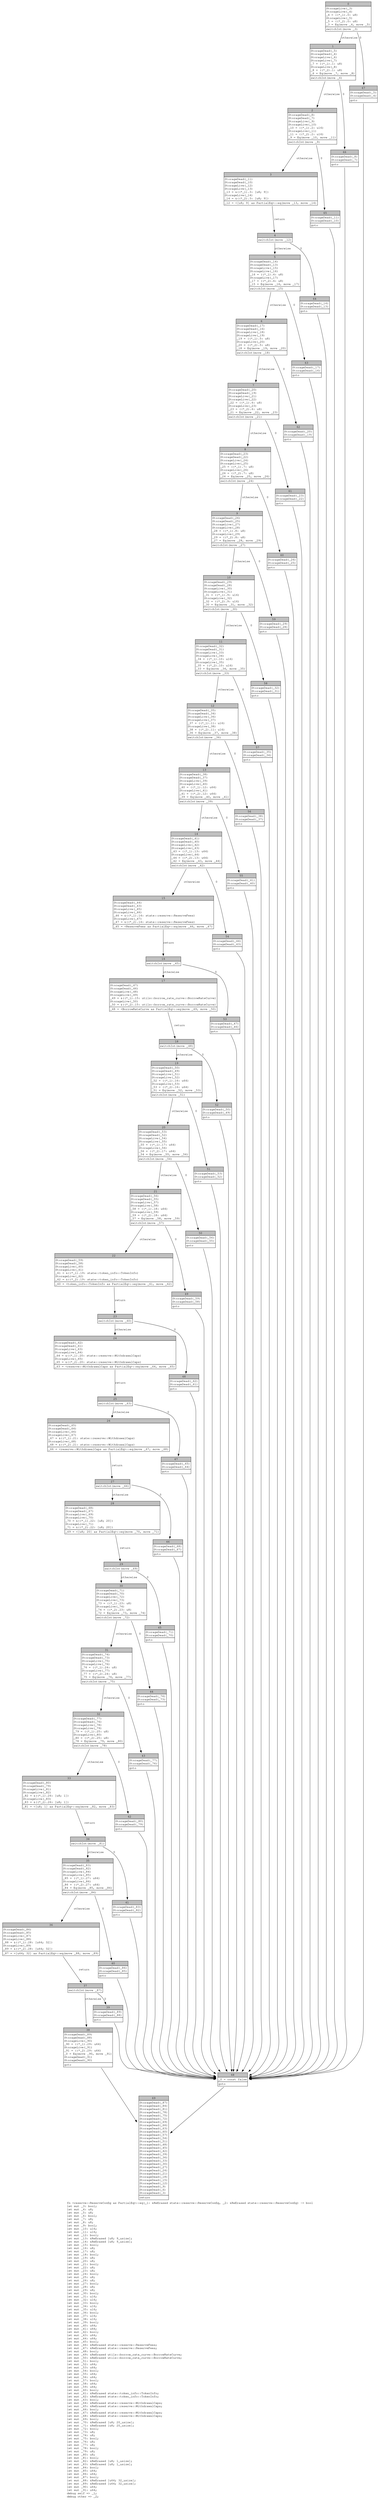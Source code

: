 digraph Mir_0_9566 {
    graph [fontname="Courier, monospace"];
    node [fontname="Courier, monospace"];
    edge [fontname="Courier, monospace"];
    label=<fn &lt;reserve::ReserveConfig as PartialEq&gt;::eq(_1: &amp;ReErased state::reserve::ReserveConfig, _2: &amp;ReErased state::reserve::ReserveConfig) -&gt; bool<br align="left"/>let mut _3: bool;<br align="left"/>let mut _4: u8;<br align="left"/>let mut _5: u8;<br align="left"/>let mut _6: bool;<br align="left"/>let mut _7: u8;<br align="left"/>let mut _8: u8;<br align="left"/>let mut _9: bool;<br align="left"/>let mut _10: u16;<br align="left"/>let mut _11: u16;<br align="left"/>let mut _12: bool;<br align="left"/>let mut _13: &amp;ReErased [u8; 9_usize];<br align="left"/>let mut _14: &amp;ReErased [u8; 9_usize];<br align="left"/>let mut _15: bool;<br align="left"/>let mut _16: u8;<br align="left"/>let mut _17: u8;<br align="left"/>let mut _18: bool;<br align="left"/>let mut _19: u8;<br align="left"/>let mut _20: u8;<br align="left"/>let mut _21: bool;<br align="left"/>let mut _22: u8;<br align="left"/>let mut _23: u8;<br align="left"/>let mut _24: bool;<br align="left"/>let mut _25: u8;<br align="left"/>let mut _26: u8;<br align="left"/>let mut _27: bool;<br align="left"/>let mut _28: u8;<br align="left"/>let mut _29: u8;<br align="left"/>let mut _30: bool;<br align="left"/>let mut _31: u16;<br align="left"/>let mut _32: u16;<br align="left"/>let mut _33: bool;<br align="left"/>let mut _34: u16;<br align="left"/>let mut _35: u16;<br align="left"/>let mut _36: bool;<br align="left"/>let mut _37: u16;<br align="left"/>let mut _38: u16;<br align="left"/>let mut _39: bool;<br align="left"/>let mut _40: u64;<br align="left"/>let mut _41: u64;<br align="left"/>let mut _42: bool;<br align="left"/>let mut _43: u64;<br align="left"/>let mut _44: u64;<br align="left"/>let mut _45: bool;<br align="left"/>let mut _46: &amp;ReErased state::reserve::ReserveFees;<br align="left"/>let mut _47: &amp;ReErased state::reserve::ReserveFees;<br align="left"/>let mut _48: bool;<br align="left"/>let mut _49: &amp;ReErased utils::borrow_rate_curve::BorrowRateCurve;<br align="left"/>let mut _50: &amp;ReErased utils::borrow_rate_curve::BorrowRateCurve;<br align="left"/>let mut _51: bool;<br align="left"/>let mut _52: u64;<br align="left"/>let mut _53: u64;<br align="left"/>let mut _54: bool;<br align="left"/>let mut _55: u64;<br align="left"/>let mut _56: u64;<br align="left"/>let mut _57: bool;<br align="left"/>let mut _58: u64;<br align="left"/>let mut _59: u64;<br align="left"/>let mut _60: bool;<br align="left"/>let mut _61: &amp;ReErased state::token_info::TokenInfo;<br align="left"/>let mut _62: &amp;ReErased state::token_info::TokenInfo;<br align="left"/>let mut _63: bool;<br align="left"/>let mut _64: &amp;ReErased state::reserve::WithdrawalCaps;<br align="left"/>let mut _65: &amp;ReErased state::reserve::WithdrawalCaps;<br align="left"/>let mut _66: bool;<br align="left"/>let mut _67: &amp;ReErased state::reserve::WithdrawalCaps;<br align="left"/>let mut _68: &amp;ReErased state::reserve::WithdrawalCaps;<br align="left"/>let mut _69: bool;<br align="left"/>let mut _70: &amp;ReErased [u8; 20_usize];<br align="left"/>let mut _71: &amp;ReErased [u8; 20_usize];<br align="left"/>let mut _72: bool;<br align="left"/>let mut _73: u8;<br align="left"/>let mut _74: u8;<br align="left"/>let mut _75: bool;<br align="left"/>let mut _76: u8;<br align="left"/>let mut _77: u8;<br align="left"/>let mut _78: bool;<br align="left"/>let mut _79: u8;<br align="left"/>let mut _80: u8;<br align="left"/>let mut _81: bool;<br align="left"/>let mut _82: &amp;ReErased [u8; 1_usize];<br align="left"/>let mut _83: &amp;ReErased [u8; 1_usize];<br align="left"/>let mut _84: bool;<br align="left"/>let mut _85: u64;<br align="left"/>let mut _86: u64;<br align="left"/>let mut _87: bool;<br align="left"/>let mut _88: &amp;ReErased [u64; 32_usize];<br align="left"/>let mut _89: &amp;ReErased [u64; 32_usize];<br align="left"/>let mut _90: u64;<br align="left"/>let mut _91: u64;<br align="left"/>debug self =&gt; _1;<br align="left"/>debug other =&gt; _2;<br align="left"/>>;
    bb0__0_9566 [shape="none", label=<<table border="0" cellborder="1" cellspacing="0"><tr><td bgcolor="gray" align="center" colspan="1">0</td></tr><tr><td align="left" balign="left">StorageLive(_3)<br/>StorageLive(_4)<br/>_4 = ((*_1).0: u8)<br/>StorageLive(_5)<br/>_5 = ((*_2).0: u8)<br/>_3 = Eq(move _4, move _5)<br/></td></tr><tr><td align="left">switchInt(move _3)</td></tr></table>>];
    bb1__0_9566 [shape="none", label=<<table border="0" cellborder="1" cellspacing="0"><tr><td bgcolor="gray" align="center" colspan="1">1</td></tr><tr><td align="left" balign="left">StorageDead(_5)<br/>StorageDead(_4)<br/>StorageLive(_6)<br/>StorageLive(_7)<br/>_7 = ((*_1).1: u8)<br/>StorageLive(_8)<br/>_8 = ((*_2).1: u8)<br/>_6 = Eq(move _7, move _8)<br/></td></tr><tr><td align="left">switchInt(move _6)</td></tr></table>>];
    bb2__0_9566 [shape="none", label=<<table border="0" cellborder="1" cellspacing="0"><tr><td bgcolor="gray" align="center" colspan="1">2</td></tr><tr><td align="left" balign="left">StorageDead(_8)<br/>StorageDead(_7)<br/>StorageLive(_9)<br/>StorageLive(_10)<br/>_10 = ((*_1).2: u16)<br/>StorageLive(_11)<br/>_11 = ((*_2).2: u16)<br/>_9 = Eq(move _10, move _11)<br/></td></tr><tr><td align="left">switchInt(move _9)</td></tr></table>>];
    bb3__0_9566 [shape="none", label=<<table border="0" cellborder="1" cellspacing="0"><tr><td bgcolor="gray" align="center" colspan="1">3</td></tr><tr><td align="left" balign="left">StorageDead(_11)<br/>StorageDead(_10)<br/>StorageLive(_12)<br/>StorageLive(_13)<br/>_13 = &amp;((*_1).3: [u8; 9])<br/>StorageLive(_14)<br/>_14 = &amp;((*_2).3: [u8; 9])<br/></td></tr><tr><td align="left">_12 = &lt;[u8; 9] as PartialEq&gt;::eq(move _13, move _14)</td></tr></table>>];
    bb4__0_9566 [shape="none", label=<<table border="0" cellborder="1" cellspacing="0"><tr><td bgcolor="gray" align="center" colspan="1">4</td></tr><tr><td align="left">switchInt(move _12)</td></tr></table>>];
    bb5__0_9566 [shape="none", label=<<table border="0" cellborder="1" cellspacing="0"><tr><td bgcolor="gray" align="center" colspan="1">5</td></tr><tr><td align="left" balign="left">StorageDead(_14)<br/>StorageDead(_13)<br/>StorageLive(_15)<br/>StorageLive(_16)<br/>_16 = ((*_1).4: u8)<br/>StorageLive(_17)<br/>_17 = ((*_2).4: u8)<br/>_15 = Eq(move _16, move _17)<br/></td></tr><tr><td align="left">switchInt(move _15)</td></tr></table>>];
    bb6__0_9566 [shape="none", label=<<table border="0" cellborder="1" cellspacing="0"><tr><td bgcolor="gray" align="center" colspan="1">6</td></tr><tr><td align="left" balign="left">StorageDead(_17)<br/>StorageDead(_16)<br/>StorageLive(_18)<br/>StorageLive(_19)<br/>_19 = ((*_1).5: u8)<br/>StorageLive(_20)<br/>_20 = ((*_2).5: u8)<br/>_18 = Eq(move _19, move _20)<br/></td></tr><tr><td align="left">switchInt(move _18)</td></tr></table>>];
    bb7__0_9566 [shape="none", label=<<table border="0" cellborder="1" cellspacing="0"><tr><td bgcolor="gray" align="center" colspan="1">7</td></tr><tr><td align="left" balign="left">StorageDead(_20)<br/>StorageDead(_19)<br/>StorageLive(_21)<br/>StorageLive(_22)<br/>_22 = ((*_1).6: u8)<br/>StorageLive(_23)<br/>_23 = ((*_2).6: u8)<br/>_21 = Eq(move _22, move _23)<br/></td></tr><tr><td align="left">switchInt(move _21)</td></tr></table>>];
    bb8__0_9566 [shape="none", label=<<table border="0" cellborder="1" cellspacing="0"><tr><td bgcolor="gray" align="center" colspan="1">8</td></tr><tr><td align="left" balign="left">StorageDead(_23)<br/>StorageDead(_22)<br/>StorageLive(_24)<br/>StorageLive(_25)<br/>_25 = ((*_1).7: u8)<br/>StorageLive(_26)<br/>_26 = ((*_2).7: u8)<br/>_24 = Eq(move _25, move _26)<br/></td></tr><tr><td align="left">switchInt(move _24)</td></tr></table>>];
    bb9__0_9566 [shape="none", label=<<table border="0" cellborder="1" cellspacing="0"><tr><td bgcolor="gray" align="center" colspan="1">9</td></tr><tr><td align="left" balign="left">StorageDead(_26)<br/>StorageDead(_25)<br/>StorageLive(_27)<br/>StorageLive(_28)<br/>_28 = ((*_1).8: u8)<br/>StorageLive(_29)<br/>_29 = ((*_2).8: u8)<br/>_27 = Eq(move _28, move _29)<br/></td></tr><tr><td align="left">switchInt(move _27)</td></tr></table>>];
    bb10__0_9566 [shape="none", label=<<table border="0" cellborder="1" cellspacing="0"><tr><td bgcolor="gray" align="center" colspan="1">10</td></tr><tr><td align="left" balign="left">StorageDead(_29)<br/>StorageDead(_28)<br/>StorageLive(_30)<br/>StorageLive(_31)<br/>_31 = ((*_1).9: u16)<br/>StorageLive(_32)<br/>_32 = ((*_2).9: u16)<br/>_30 = Eq(move _31, move _32)<br/></td></tr><tr><td align="left">switchInt(move _30)</td></tr></table>>];
    bb11__0_9566 [shape="none", label=<<table border="0" cellborder="1" cellspacing="0"><tr><td bgcolor="gray" align="center" colspan="1">11</td></tr><tr><td align="left" balign="left">StorageDead(_32)<br/>StorageDead(_31)<br/>StorageLive(_33)<br/>StorageLive(_34)<br/>_34 = ((*_1).10: u16)<br/>StorageLive(_35)<br/>_35 = ((*_2).10: u16)<br/>_33 = Eq(move _34, move _35)<br/></td></tr><tr><td align="left">switchInt(move _33)</td></tr></table>>];
    bb12__0_9566 [shape="none", label=<<table border="0" cellborder="1" cellspacing="0"><tr><td bgcolor="gray" align="center" colspan="1">12</td></tr><tr><td align="left" balign="left">StorageDead(_35)<br/>StorageDead(_34)<br/>StorageLive(_36)<br/>StorageLive(_37)<br/>_37 = ((*_1).11: u16)<br/>StorageLive(_38)<br/>_38 = ((*_2).11: u16)<br/>_36 = Eq(move _37, move _38)<br/></td></tr><tr><td align="left">switchInt(move _36)</td></tr></table>>];
    bb13__0_9566 [shape="none", label=<<table border="0" cellborder="1" cellspacing="0"><tr><td bgcolor="gray" align="center" colspan="1">13</td></tr><tr><td align="left" balign="left">StorageDead(_38)<br/>StorageDead(_37)<br/>StorageLive(_39)<br/>StorageLive(_40)<br/>_40 = ((*_1).12: u64)<br/>StorageLive(_41)<br/>_41 = ((*_2).12: u64)<br/>_39 = Eq(move _40, move _41)<br/></td></tr><tr><td align="left">switchInt(move _39)</td></tr></table>>];
    bb14__0_9566 [shape="none", label=<<table border="0" cellborder="1" cellspacing="0"><tr><td bgcolor="gray" align="center" colspan="1">14</td></tr><tr><td align="left" balign="left">StorageDead(_41)<br/>StorageDead(_40)<br/>StorageLive(_42)<br/>StorageLive(_43)<br/>_43 = ((*_1).13: u64)<br/>StorageLive(_44)<br/>_44 = ((*_2).13: u64)<br/>_42 = Eq(move _43, move _44)<br/></td></tr><tr><td align="left">switchInt(move _42)</td></tr></table>>];
    bb15__0_9566 [shape="none", label=<<table border="0" cellborder="1" cellspacing="0"><tr><td bgcolor="gray" align="center" colspan="1">15</td></tr><tr><td align="left" balign="left">StorageDead(_44)<br/>StorageDead(_43)<br/>StorageLive(_45)<br/>StorageLive(_46)<br/>_46 = &amp;((*_1).14: state::reserve::ReserveFees)<br/>StorageLive(_47)<br/>_47 = &amp;((*_2).14: state::reserve::ReserveFees)<br/></td></tr><tr><td align="left">_45 = &lt;ReserveFees as PartialEq&gt;::eq(move _46, move _47)</td></tr></table>>];
    bb16__0_9566 [shape="none", label=<<table border="0" cellborder="1" cellspacing="0"><tr><td bgcolor="gray" align="center" colspan="1">16</td></tr><tr><td align="left">switchInt(move _45)</td></tr></table>>];
    bb17__0_9566 [shape="none", label=<<table border="0" cellborder="1" cellspacing="0"><tr><td bgcolor="gray" align="center" colspan="1">17</td></tr><tr><td align="left" balign="left">StorageDead(_47)<br/>StorageDead(_46)<br/>StorageLive(_48)<br/>StorageLive(_49)<br/>_49 = &amp;((*_1).15: utils::borrow_rate_curve::BorrowRateCurve)<br/>StorageLive(_50)<br/>_50 = &amp;((*_2).15: utils::borrow_rate_curve::BorrowRateCurve)<br/></td></tr><tr><td align="left">_48 = &lt;BorrowRateCurve as PartialEq&gt;::eq(move _49, move _50)</td></tr></table>>];
    bb18__0_9566 [shape="none", label=<<table border="0" cellborder="1" cellspacing="0"><tr><td bgcolor="gray" align="center" colspan="1">18</td></tr><tr><td align="left">switchInt(move _48)</td></tr></table>>];
    bb19__0_9566 [shape="none", label=<<table border="0" cellborder="1" cellspacing="0"><tr><td bgcolor="gray" align="center" colspan="1">19</td></tr><tr><td align="left" balign="left">StorageDead(_50)<br/>StorageDead(_49)<br/>StorageLive(_51)<br/>StorageLive(_52)<br/>_52 = ((*_1).16: u64)<br/>StorageLive(_53)<br/>_53 = ((*_2).16: u64)<br/>_51 = Eq(move _52, move _53)<br/></td></tr><tr><td align="left">switchInt(move _51)</td></tr></table>>];
    bb20__0_9566 [shape="none", label=<<table border="0" cellborder="1" cellspacing="0"><tr><td bgcolor="gray" align="center" colspan="1">20</td></tr><tr><td align="left" balign="left">StorageDead(_53)<br/>StorageDead(_52)<br/>StorageLive(_54)<br/>StorageLive(_55)<br/>_55 = ((*_1).17: u64)<br/>StorageLive(_56)<br/>_56 = ((*_2).17: u64)<br/>_54 = Eq(move _55, move _56)<br/></td></tr><tr><td align="left">switchInt(move _54)</td></tr></table>>];
    bb21__0_9566 [shape="none", label=<<table border="0" cellborder="1" cellspacing="0"><tr><td bgcolor="gray" align="center" colspan="1">21</td></tr><tr><td align="left" balign="left">StorageDead(_56)<br/>StorageDead(_55)<br/>StorageLive(_57)<br/>StorageLive(_58)<br/>_58 = ((*_1).18: u64)<br/>StorageLive(_59)<br/>_59 = ((*_2).18: u64)<br/>_57 = Eq(move _58, move _59)<br/></td></tr><tr><td align="left">switchInt(move _57)</td></tr></table>>];
    bb22__0_9566 [shape="none", label=<<table border="0" cellborder="1" cellspacing="0"><tr><td bgcolor="gray" align="center" colspan="1">22</td></tr><tr><td align="left" balign="left">StorageDead(_59)<br/>StorageDead(_58)<br/>StorageLive(_60)<br/>StorageLive(_61)<br/>_61 = &amp;((*_1).19: state::token_info::TokenInfo)<br/>StorageLive(_62)<br/>_62 = &amp;((*_2).19: state::token_info::TokenInfo)<br/></td></tr><tr><td align="left">_60 = &lt;token_info::TokenInfo as PartialEq&gt;::eq(move _61, move _62)</td></tr></table>>];
    bb23__0_9566 [shape="none", label=<<table border="0" cellborder="1" cellspacing="0"><tr><td bgcolor="gray" align="center" colspan="1">23</td></tr><tr><td align="left">switchInt(move _60)</td></tr></table>>];
    bb24__0_9566 [shape="none", label=<<table border="0" cellborder="1" cellspacing="0"><tr><td bgcolor="gray" align="center" colspan="1">24</td></tr><tr><td align="left" balign="left">StorageDead(_62)<br/>StorageDead(_61)<br/>StorageLive(_63)<br/>StorageLive(_64)<br/>_64 = &amp;((*_1).20: state::reserve::WithdrawalCaps)<br/>StorageLive(_65)<br/>_65 = &amp;((*_2).20: state::reserve::WithdrawalCaps)<br/></td></tr><tr><td align="left">_63 = &lt;reserve::WithdrawalCaps as PartialEq&gt;::eq(move _64, move _65)</td></tr></table>>];
    bb25__0_9566 [shape="none", label=<<table border="0" cellborder="1" cellspacing="0"><tr><td bgcolor="gray" align="center" colspan="1">25</td></tr><tr><td align="left">switchInt(move _63)</td></tr></table>>];
    bb26__0_9566 [shape="none", label=<<table border="0" cellborder="1" cellspacing="0"><tr><td bgcolor="gray" align="center" colspan="1">26</td></tr><tr><td align="left" balign="left">StorageDead(_65)<br/>StorageDead(_64)<br/>StorageLive(_66)<br/>StorageLive(_67)<br/>_67 = &amp;((*_1).21: state::reserve::WithdrawalCaps)<br/>StorageLive(_68)<br/>_68 = &amp;((*_2).21: state::reserve::WithdrawalCaps)<br/></td></tr><tr><td align="left">_66 = &lt;reserve::WithdrawalCaps as PartialEq&gt;::eq(move _67, move _68)</td></tr></table>>];
    bb27__0_9566 [shape="none", label=<<table border="0" cellborder="1" cellspacing="0"><tr><td bgcolor="gray" align="center" colspan="1">27</td></tr><tr><td align="left">switchInt(move _66)</td></tr></table>>];
    bb28__0_9566 [shape="none", label=<<table border="0" cellborder="1" cellspacing="0"><tr><td bgcolor="gray" align="center" colspan="1">28</td></tr><tr><td align="left" balign="left">StorageDead(_68)<br/>StorageDead(_67)<br/>StorageLive(_69)<br/>StorageLive(_70)<br/>_70 = &amp;((*_1).22: [u8; 20])<br/>StorageLive(_71)<br/>_71 = &amp;((*_2).22: [u8; 20])<br/></td></tr><tr><td align="left">_69 = &lt;[u8; 20] as PartialEq&gt;::eq(move _70, move _71)</td></tr></table>>];
    bb29__0_9566 [shape="none", label=<<table border="0" cellborder="1" cellspacing="0"><tr><td bgcolor="gray" align="center" colspan="1">29</td></tr><tr><td align="left">switchInt(move _69)</td></tr></table>>];
    bb30__0_9566 [shape="none", label=<<table border="0" cellborder="1" cellspacing="0"><tr><td bgcolor="gray" align="center" colspan="1">30</td></tr><tr><td align="left" balign="left">StorageDead(_71)<br/>StorageDead(_70)<br/>StorageLive(_72)<br/>StorageLive(_73)<br/>_73 = ((*_1).23: u8)<br/>StorageLive(_74)<br/>_74 = ((*_2).23: u8)<br/>_72 = Eq(move _73, move _74)<br/></td></tr><tr><td align="left">switchInt(move _72)</td></tr></table>>];
    bb31__0_9566 [shape="none", label=<<table border="0" cellborder="1" cellspacing="0"><tr><td bgcolor="gray" align="center" colspan="1">31</td></tr><tr><td align="left" balign="left">StorageDead(_74)<br/>StorageDead(_73)<br/>StorageLive(_75)<br/>StorageLive(_76)<br/>_76 = ((*_1).24: u8)<br/>StorageLive(_77)<br/>_77 = ((*_2).24: u8)<br/>_75 = Eq(move _76, move _77)<br/></td></tr><tr><td align="left">switchInt(move _75)</td></tr></table>>];
    bb32__0_9566 [shape="none", label=<<table border="0" cellborder="1" cellspacing="0"><tr><td bgcolor="gray" align="center" colspan="1">32</td></tr><tr><td align="left" balign="left">StorageDead(_77)<br/>StorageDead(_76)<br/>StorageLive(_78)<br/>StorageLive(_79)<br/>_79 = ((*_1).25: u8)<br/>StorageLive(_80)<br/>_80 = ((*_2).25: u8)<br/>_78 = Eq(move _79, move _80)<br/></td></tr><tr><td align="left">switchInt(move _78)</td></tr></table>>];
    bb33__0_9566 [shape="none", label=<<table border="0" cellborder="1" cellspacing="0"><tr><td bgcolor="gray" align="center" colspan="1">33</td></tr><tr><td align="left" balign="left">StorageDead(_80)<br/>StorageDead(_79)<br/>StorageLive(_81)<br/>StorageLive(_82)<br/>_82 = &amp;((*_1).26: [u8; 1])<br/>StorageLive(_83)<br/>_83 = &amp;((*_2).26: [u8; 1])<br/></td></tr><tr><td align="left">_81 = &lt;[u8; 1] as PartialEq&gt;::eq(move _82, move _83)</td></tr></table>>];
    bb34__0_9566 [shape="none", label=<<table border="0" cellborder="1" cellspacing="0"><tr><td bgcolor="gray" align="center" colspan="1">34</td></tr><tr><td align="left">switchInt(move _81)</td></tr></table>>];
    bb35__0_9566 [shape="none", label=<<table border="0" cellborder="1" cellspacing="0"><tr><td bgcolor="gray" align="center" colspan="1">35</td></tr><tr><td align="left" balign="left">StorageDead(_83)<br/>StorageDead(_82)<br/>StorageLive(_84)<br/>StorageLive(_85)<br/>_85 = ((*_1).27: u64)<br/>StorageLive(_86)<br/>_86 = ((*_2).27: u64)<br/>_84 = Eq(move _85, move _86)<br/></td></tr><tr><td align="left">switchInt(move _84)</td></tr></table>>];
    bb36__0_9566 [shape="none", label=<<table border="0" cellborder="1" cellspacing="0"><tr><td bgcolor="gray" align="center" colspan="1">36</td></tr><tr><td align="left" balign="left">StorageDead(_86)<br/>StorageDead(_85)<br/>StorageLive(_87)<br/>StorageLive(_88)<br/>_88 = &amp;((*_1).28: [u64; 32])<br/>StorageLive(_89)<br/>_89 = &amp;((*_2).28: [u64; 32])<br/></td></tr><tr><td align="left">_87 = &lt;[u64; 32] as PartialEq&gt;::eq(move _88, move _89)</td></tr></table>>];
    bb37__0_9566 [shape="none", label=<<table border="0" cellborder="1" cellspacing="0"><tr><td bgcolor="gray" align="center" colspan="1">37</td></tr><tr><td align="left">switchInt(move _87)</td></tr></table>>];
    bb38__0_9566 [shape="none", label=<<table border="0" cellborder="1" cellspacing="0"><tr><td bgcolor="gray" align="center" colspan="1">38</td></tr><tr><td align="left" balign="left">StorageDead(_89)<br/>StorageDead(_88)<br/>StorageLive(_90)<br/>_90 = ((*_1).29: u64)<br/>StorageLive(_91)<br/>_91 = ((*_2).29: u64)<br/>_0 = Eq(move _90, move _91)<br/>StorageDead(_91)<br/>StorageDead(_90)<br/></td></tr><tr><td align="left">goto</td></tr></table>>];
    bb39__0_9566 [shape="none", label=<<table border="0" cellborder="1" cellspacing="0"><tr><td bgcolor="gray" align="center" colspan="1">39</td></tr><tr><td align="left" balign="left">StorageDead(_89)<br/>StorageDead(_88)<br/></td></tr><tr><td align="left">goto</td></tr></table>>];
    bb40__0_9566 [shape="none", label=<<table border="0" cellborder="1" cellspacing="0"><tr><td bgcolor="gray" align="center" colspan="1">40</td></tr><tr><td align="left" balign="left">StorageDead(_86)<br/>StorageDead(_85)<br/></td></tr><tr><td align="left">goto</td></tr></table>>];
    bb41__0_9566 [shape="none", label=<<table border="0" cellborder="1" cellspacing="0"><tr><td bgcolor="gray" align="center" colspan="1">41</td></tr><tr><td align="left" balign="left">StorageDead(_83)<br/>StorageDead(_82)<br/></td></tr><tr><td align="left">goto</td></tr></table>>];
    bb42__0_9566 [shape="none", label=<<table border="0" cellborder="1" cellspacing="0"><tr><td bgcolor="gray" align="center" colspan="1">42</td></tr><tr><td align="left" balign="left">StorageDead(_80)<br/>StorageDead(_79)<br/></td></tr><tr><td align="left">goto</td></tr></table>>];
    bb43__0_9566 [shape="none", label=<<table border="0" cellborder="1" cellspacing="0"><tr><td bgcolor="gray" align="center" colspan="1">43</td></tr><tr><td align="left" balign="left">StorageDead(_77)<br/>StorageDead(_76)<br/></td></tr><tr><td align="left">goto</td></tr></table>>];
    bb44__0_9566 [shape="none", label=<<table border="0" cellborder="1" cellspacing="0"><tr><td bgcolor="gray" align="center" colspan="1">44</td></tr><tr><td align="left" balign="left">StorageDead(_74)<br/>StorageDead(_73)<br/></td></tr><tr><td align="left">goto</td></tr></table>>];
    bb45__0_9566 [shape="none", label=<<table border="0" cellborder="1" cellspacing="0"><tr><td bgcolor="gray" align="center" colspan="1">45</td></tr><tr><td align="left" balign="left">StorageDead(_71)<br/>StorageDead(_70)<br/></td></tr><tr><td align="left">goto</td></tr></table>>];
    bb46__0_9566 [shape="none", label=<<table border="0" cellborder="1" cellspacing="0"><tr><td bgcolor="gray" align="center" colspan="1">46</td></tr><tr><td align="left" balign="left">StorageDead(_68)<br/>StorageDead(_67)<br/></td></tr><tr><td align="left">goto</td></tr></table>>];
    bb47__0_9566 [shape="none", label=<<table border="0" cellborder="1" cellspacing="0"><tr><td bgcolor="gray" align="center" colspan="1">47</td></tr><tr><td align="left" balign="left">StorageDead(_65)<br/>StorageDead(_64)<br/></td></tr><tr><td align="left">goto</td></tr></table>>];
    bb48__0_9566 [shape="none", label=<<table border="0" cellborder="1" cellspacing="0"><tr><td bgcolor="gray" align="center" colspan="1">48</td></tr><tr><td align="left" balign="left">StorageDead(_62)<br/>StorageDead(_61)<br/></td></tr><tr><td align="left">goto</td></tr></table>>];
    bb49__0_9566 [shape="none", label=<<table border="0" cellborder="1" cellspacing="0"><tr><td bgcolor="gray" align="center" colspan="1">49</td></tr><tr><td align="left" balign="left">StorageDead(_59)<br/>StorageDead(_58)<br/></td></tr><tr><td align="left">goto</td></tr></table>>];
    bb50__0_9566 [shape="none", label=<<table border="0" cellborder="1" cellspacing="0"><tr><td bgcolor="gray" align="center" colspan="1">50</td></tr><tr><td align="left" balign="left">StorageDead(_56)<br/>StorageDead(_55)<br/></td></tr><tr><td align="left">goto</td></tr></table>>];
    bb51__0_9566 [shape="none", label=<<table border="0" cellborder="1" cellspacing="0"><tr><td bgcolor="gray" align="center" colspan="1">51</td></tr><tr><td align="left" balign="left">StorageDead(_53)<br/>StorageDead(_52)<br/></td></tr><tr><td align="left">goto</td></tr></table>>];
    bb52__0_9566 [shape="none", label=<<table border="0" cellborder="1" cellspacing="0"><tr><td bgcolor="gray" align="center" colspan="1">52</td></tr><tr><td align="left" balign="left">StorageDead(_50)<br/>StorageDead(_49)<br/></td></tr><tr><td align="left">goto</td></tr></table>>];
    bb53__0_9566 [shape="none", label=<<table border="0" cellborder="1" cellspacing="0"><tr><td bgcolor="gray" align="center" colspan="1">53</td></tr><tr><td align="left" balign="left">StorageDead(_47)<br/>StorageDead(_46)<br/></td></tr><tr><td align="left">goto</td></tr></table>>];
    bb54__0_9566 [shape="none", label=<<table border="0" cellborder="1" cellspacing="0"><tr><td bgcolor="gray" align="center" colspan="1">54</td></tr><tr><td align="left" balign="left">StorageDead(_44)<br/>StorageDead(_43)<br/></td></tr><tr><td align="left">goto</td></tr></table>>];
    bb55__0_9566 [shape="none", label=<<table border="0" cellborder="1" cellspacing="0"><tr><td bgcolor="gray" align="center" colspan="1">55</td></tr><tr><td align="left" balign="left">StorageDead(_41)<br/>StorageDead(_40)<br/></td></tr><tr><td align="left">goto</td></tr></table>>];
    bb56__0_9566 [shape="none", label=<<table border="0" cellborder="1" cellspacing="0"><tr><td bgcolor="gray" align="center" colspan="1">56</td></tr><tr><td align="left" balign="left">StorageDead(_38)<br/>StorageDead(_37)<br/></td></tr><tr><td align="left">goto</td></tr></table>>];
    bb57__0_9566 [shape="none", label=<<table border="0" cellborder="1" cellspacing="0"><tr><td bgcolor="gray" align="center" colspan="1">57</td></tr><tr><td align="left" balign="left">StorageDead(_35)<br/>StorageDead(_34)<br/></td></tr><tr><td align="left">goto</td></tr></table>>];
    bb58__0_9566 [shape="none", label=<<table border="0" cellborder="1" cellspacing="0"><tr><td bgcolor="gray" align="center" colspan="1">58</td></tr><tr><td align="left" balign="left">StorageDead(_32)<br/>StorageDead(_31)<br/></td></tr><tr><td align="left">goto</td></tr></table>>];
    bb59__0_9566 [shape="none", label=<<table border="0" cellborder="1" cellspacing="0"><tr><td bgcolor="gray" align="center" colspan="1">59</td></tr><tr><td align="left" balign="left">StorageDead(_29)<br/>StorageDead(_28)<br/></td></tr><tr><td align="left">goto</td></tr></table>>];
    bb60__0_9566 [shape="none", label=<<table border="0" cellborder="1" cellspacing="0"><tr><td bgcolor="gray" align="center" colspan="1">60</td></tr><tr><td align="left" balign="left">StorageDead(_26)<br/>StorageDead(_25)<br/></td></tr><tr><td align="left">goto</td></tr></table>>];
    bb61__0_9566 [shape="none", label=<<table border="0" cellborder="1" cellspacing="0"><tr><td bgcolor="gray" align="center" colspan="1">61</td></tr><tr><td align="left" balign="left">StorageDead(_23)<br/>StorageDead(_22)<br/></td></tr><tr><td align="left">goto</td></tr></table>>];
    bb62__0_9566 [shape="none", label=<<table border="0" cellborder="1" cellspacing="0"><tr><td bgcolor="gray" align="center" colspan="1">62</td></tr><tr><td align="left" balign="left">StorageDead(_20)<br/>StorageDead(_19)<br/></td></tr><tr><td align="left">goto</td></tr></table>>];
    bb63__0_9566 [shape="none", label=<<table border="0" cellborder="1" cellspacing="0"><tr><td bgcolor="gray" align="center" colspan="1">63</td></tr><tr><td align="left" balign="left">StorageDead(_17)<br/>StorageDead(_16)<br/></td></tr><tr><td align="left">goto</td></tr></table>>];
    bb64__0_9566 [shape="none", label=<<table border="0" cellborder="1" cellspacing="0"><tr><td bgcolor="gray" align="center" colspan="1">64</td></tr><tr><td align="left" balign="left">StorageDead(_14)<br/>StorageDead(_13)<br/></td></tr><tr><td align="left">goto</td></tr></table>>];
    bb65__0_9566 [shape="none", label=<<table border="0" cellborder="1" cellspacing="0"><tr><td bgcolor="gray" align="center" colspan="1">65</td></tr><tr><td align="left" balign="left">StorageDead(_11)<br/>StorageDead(_10)<br/></td></tr><tr><td align="left">goto</td></tr></table>>];
    bb66__0_9566 [shape="none", label=<<table border="0" cellborder="1" cellspacing="0"><tr><td bgcolor="gray" align="center" colspan="1">66</td></tr><tr><td align="left" balign="left">StorageDead(_8)<br/>StorageDead(_7)<br/></td></tr><tr><td align="left">goto</td></tr></table>>];
    bb67__0_9566 [shape="none", label=<<table border="0" cellborder="1" cellspacing="0"><tr><td bgcolor="gray" align="center" colspan="1">67</td></tr><tr><td align="left" balign="left">StorageDead(_5)<br/>StorageDead(_4)<br/></td></tr><tr><td align="left">goto</td></tr></table>>];
    bb68__0_9566 [shape="none", label=<<table border="0" cellborder="1" cellspacing="0"><tr><td bgcolor="gray" align="center" colspan="1">68</td></tr><tr><td align="left" balign="left">_0 = const false<br/></td></tr><tr><td align="left">goto</td></tr></table>>];
    bb69__0_9566 [shape="none", label=<<table border="0" cellborder="1" cellspacing="0"><tr><td bgcolor="gray" align="center" colspan="1">69</td></tr><tr><td align="left" balign="left">StorageDead(_87)<br/>StorageDead(_84)<br/>StorageDead(_81)<br/>StorageDead(_78)<br/>StorageDead(_75)<br/>StorageDead(_72)<br/>StorageDead(_69)<br/>StorageDead(_66)<br/>StorageDead(_63)<br/>StorageDead(_60)<br/>StorageDead(_57)<br/>StorageDead(_54)<br/>StorageDead(_51)<br/>StorageDead(_48)<br/>StorageDead(_45)<br/>StorageDead(_42)<br/>StorageDead(_39)<br/>StorageDead(_36)<br/>StorageDead(_33)<br/>StorageDead(_30)<br/>StorageDead(_27)<br/>StorageDead(_24)<br/>StorageDead(_21)<br/>StorageDead(_18)<br/>StorageDead(_15)<br/>StorageDead(_12)<br/>StorageDead(_9)<br/>StorageDead(_6)<br/>StorageDead(_3)<br/></td></tr><tr><td align="left">return</td></tr></table>>];
    bb0__0_9566 -> bb67__0_9566 [label="0"];
    bb0__0_9566 -> bb1__0_9566 [label="otherwise"];
    bb1__0_9566 -> bb66__0_9566 [label="0"];
    bb1__0_9566 -> bb2__0_9566 [label="otherwise"];
    bb2__0_9566 -> bb65__0_9566 [label="0"];
    bb2__0_9566 -> bb3__0_9566 [label="otherwise"];
    bb3__0_9566 -> bb4__0_9566 [label="return"];
    bb4__0_9566 -> bb64__0_9566 [label="0"];
    bb4__0_9566 -> bb5__0_9566 [label="otherwise"];
    bb5__0_9566 -> bb63__0_9566 [label="0"];
    bb5__0_9566 -> bb6__0_9566 [label="otherwise"];
    bb6__0_9566 -> bb62__0_9566 [label="0"];
    bb6__0_9566 -> bb7__0_9566 [label="otherwise"];
    bb7__0_9566 -> bb61__0_9566 [label="0"];
    bb7__0_9566 -> bb8__0_9566 [label="otherwise"];
    bb8__0_9566 -> bb60__0_9566 [label="0"];
    bb8__0_9566 -> bb9__0_9566 [label="otherwise"];
    bb9__0_9566 -> bb59__0_9566 [label="0"];
    bb9__0_9566 -> bb10__0_9566 [label="otherwise"];
    bb10__0_9566 -> bb58__0_9566 [label="0"];
    bb10__0_9566 -> bb11__0_9566 [label="otherwise"];
    bb11__0_9566 -> bb57__0_9566 [label="0"];
    bb11__0_9566 -> bb12__0_9566 [label="otherwise"];
    bb12__0_9566 -> bb56__0_9566 [label="0"];
    bb12__0_9566 -> bb13__0_9566 [label="otherwise"];
    bb13__0_9566 -> bb55__0_9566 [label="0"];
    bb13__0_9566 -> bb14__0_9566 [label="otherwise"];
    bb14__0_9566 -> bb54__0_9566 [label="0"];
    bb14__0_9566 -> bb15__0_9566 [label="otherwise"];
    bb15__0_9566 -> bb16__0_9566 [label="return"];
    bb16__0_9566 -> bb53__0_9566 [label="0"];
    bb16__0_9566 -> bb17__0_9566 [label="otherwise"];
    bb17__0_9566 -> bb18__0_9566 [label="return"];
    bb18__0_9566 -> bb52__0_9566 [label="0"];
    bb18__0_9566 -> bb19__0_9566 [label="otherwise"];
    bb19__0_9566 -> bb51__0_9566 [label="0"];
    bb19__0_9566 -> bb20__0_9566 [label="otherwise"];
    bb20__0_9566 -> bb50__0_9566 [label="0"];
    bb20__0_9566 -> bb21__0_9566 [label="otherwise"];
    bb21__0_9566 -> bb49__0_9566 [label="0"];
    bb21__0_9566 -> bb22__0_9566 [label="otherwise"];
    bb22__0_9566 -> bb23__0_9566 [label="return"];
    bb23__0_9566 -> bb48__0_9566 [label="0"];
    bb23__0_9566 -> bb24__0_9566 [label="otherwise"];
    bb24__0_9566 -> bb25__0_9566 [label="return"];
    bb25__0_9566 -> bb47__0_9566 [label="0"];
    bb25__0_9566 -> bb26__0_9566 [label="otherwise"];
    bb26__0_9566 -> bb27__0_9566 [label="return"];
    bb27__0_9566 -> bb46__0_9566 [label="0"];
    bb27__0_9566 -> bb28__0_9566 [label="otherwise"];
    bb28__0_9566 -> bb29__0_9566 [label="return"];
    bb29__0_9566 -> bb45__0_9566 [label="0"];
    bb29__0_9566 -> bb30__0_9566 [label="otherwise"];
    bb30__0_9566 -> bb44__0_9566 [label="0"];
    bb30__0_9566 -> bb31__0_9566 [label="otherwise"];
    bb31__0_9566 -> bb43__0_9566 [label="0"];
    bb31__0_9566 -> bb32__0_9566 [label="otherwise"];
    bb32__0_9566 -> bb42__0_9566 [label="0"];
    bb32__0_9566 -> bb33__0_9566 [label="otherwise"];
    bb33__0_9566 -> bb34__0_9566 [label="return"];
    bb34__0_9566 -> bb41__0_9566 [label="0"];
    bb34__0_9566 -> bb35__0_9566 [label="otherwise"];
    bb35__0_9566 -> bb40__0_9566 [label="0"];
    bb35__0_9566 -> bb36__0_9566 [label="otherwise"];
    bb36__0_9566 -> bb37__0_9566 [label="return"];
    bb37__0_9566 -> bb39__0_9566 [label="0"];
    bb37__0_9566 -> bb38__0_9566 [label="otherwise"];
    bb38__0_9566 -> bb69__0_9566 [label=""];
    bb39__0_9566 -> bb68__0_9566 [label=""];
    bb40__0_9566 -> bb68__0_9566 [label=""];
    bb41__0_9566 -> bb68__0_9566 [label=""];
    bb42__0_9566 -> bb68__0_9566 [label=""];
    bb43__0_9566 -> bb68__0_9566 [label=""];
    bb44__0_9566 -> bb68__0_9566 [label=""];
    bb45__0_9566 -> bb68__0_9566 [label=""];
    bb46__0_9566 -> bb68__0_9566 [label=""];
    bb47__0_9566 -> bb68__0_9566 [label=""];
    bb48__0_9566 -> bb68__0_9566 [label=""];
    bb49__0_9566 -> bb68__0_9566 [label=""];
    bb50__0_9566 -> bb68__0_9566 [label=""];
    bb51__0_9566 -> bb68__0_9566 [label=""];
    bb52__0_9566 -> bb68__0_9566 [label=""];
    bb53__0_9566 -> bb68__0_9566 [label=""];
    bb54__0_9566 -> bb68__0_9566 [label=""];
    bb55__0_9566 -> bb68__0_9566 [label=""];
    bb56__0_9566 -> bb68__0_9566 [label=""];
    bb57__0_9566 -> bb68__0_9566 [label=""];
    bb58__0_9566 -> bb68__0_9566 [label=""];
    bb59__0_9566 -> bb68__0_9566 [label=""];
    bb60__0_9566 -> bb68__0_9566 [label=""];
    bb61__0_9566 -> bb68__0_9566 [label=""];
    bb62__0_9566 -> bb68__0_9566 [label=""];
    bb63__0_9566 -> bb68__0_9566 [label=""];
    bb64__0_9566 -> bb68__0_9566 [label=""];
    bb65__0_9566 -> bb68__0_9566 [label=""];
    bb66__0_9566 -> bb68__0_9566 [label=""];
    bb67__0_9566 -> bb68__0_9566 [label=""];
    bb68__0_9566 -> bb69__0_9566 [label=""];
}
